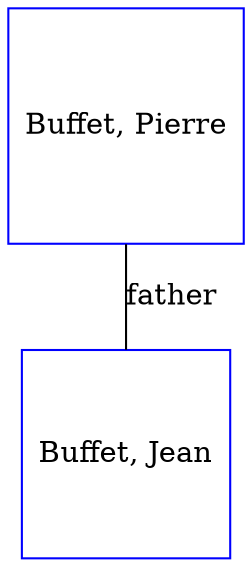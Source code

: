 digraph D {
    edge [dir=none];    node [shape=box];    "017309"   [label="Buffet, Pierre", shape=box, regular=1, color="blue"] ;
"017308"   [label="Buffet, Jean", shape=box, regular=1, color="blue"] ;
017309->017308 [label="father",arrowsize=0.0]; 
}
